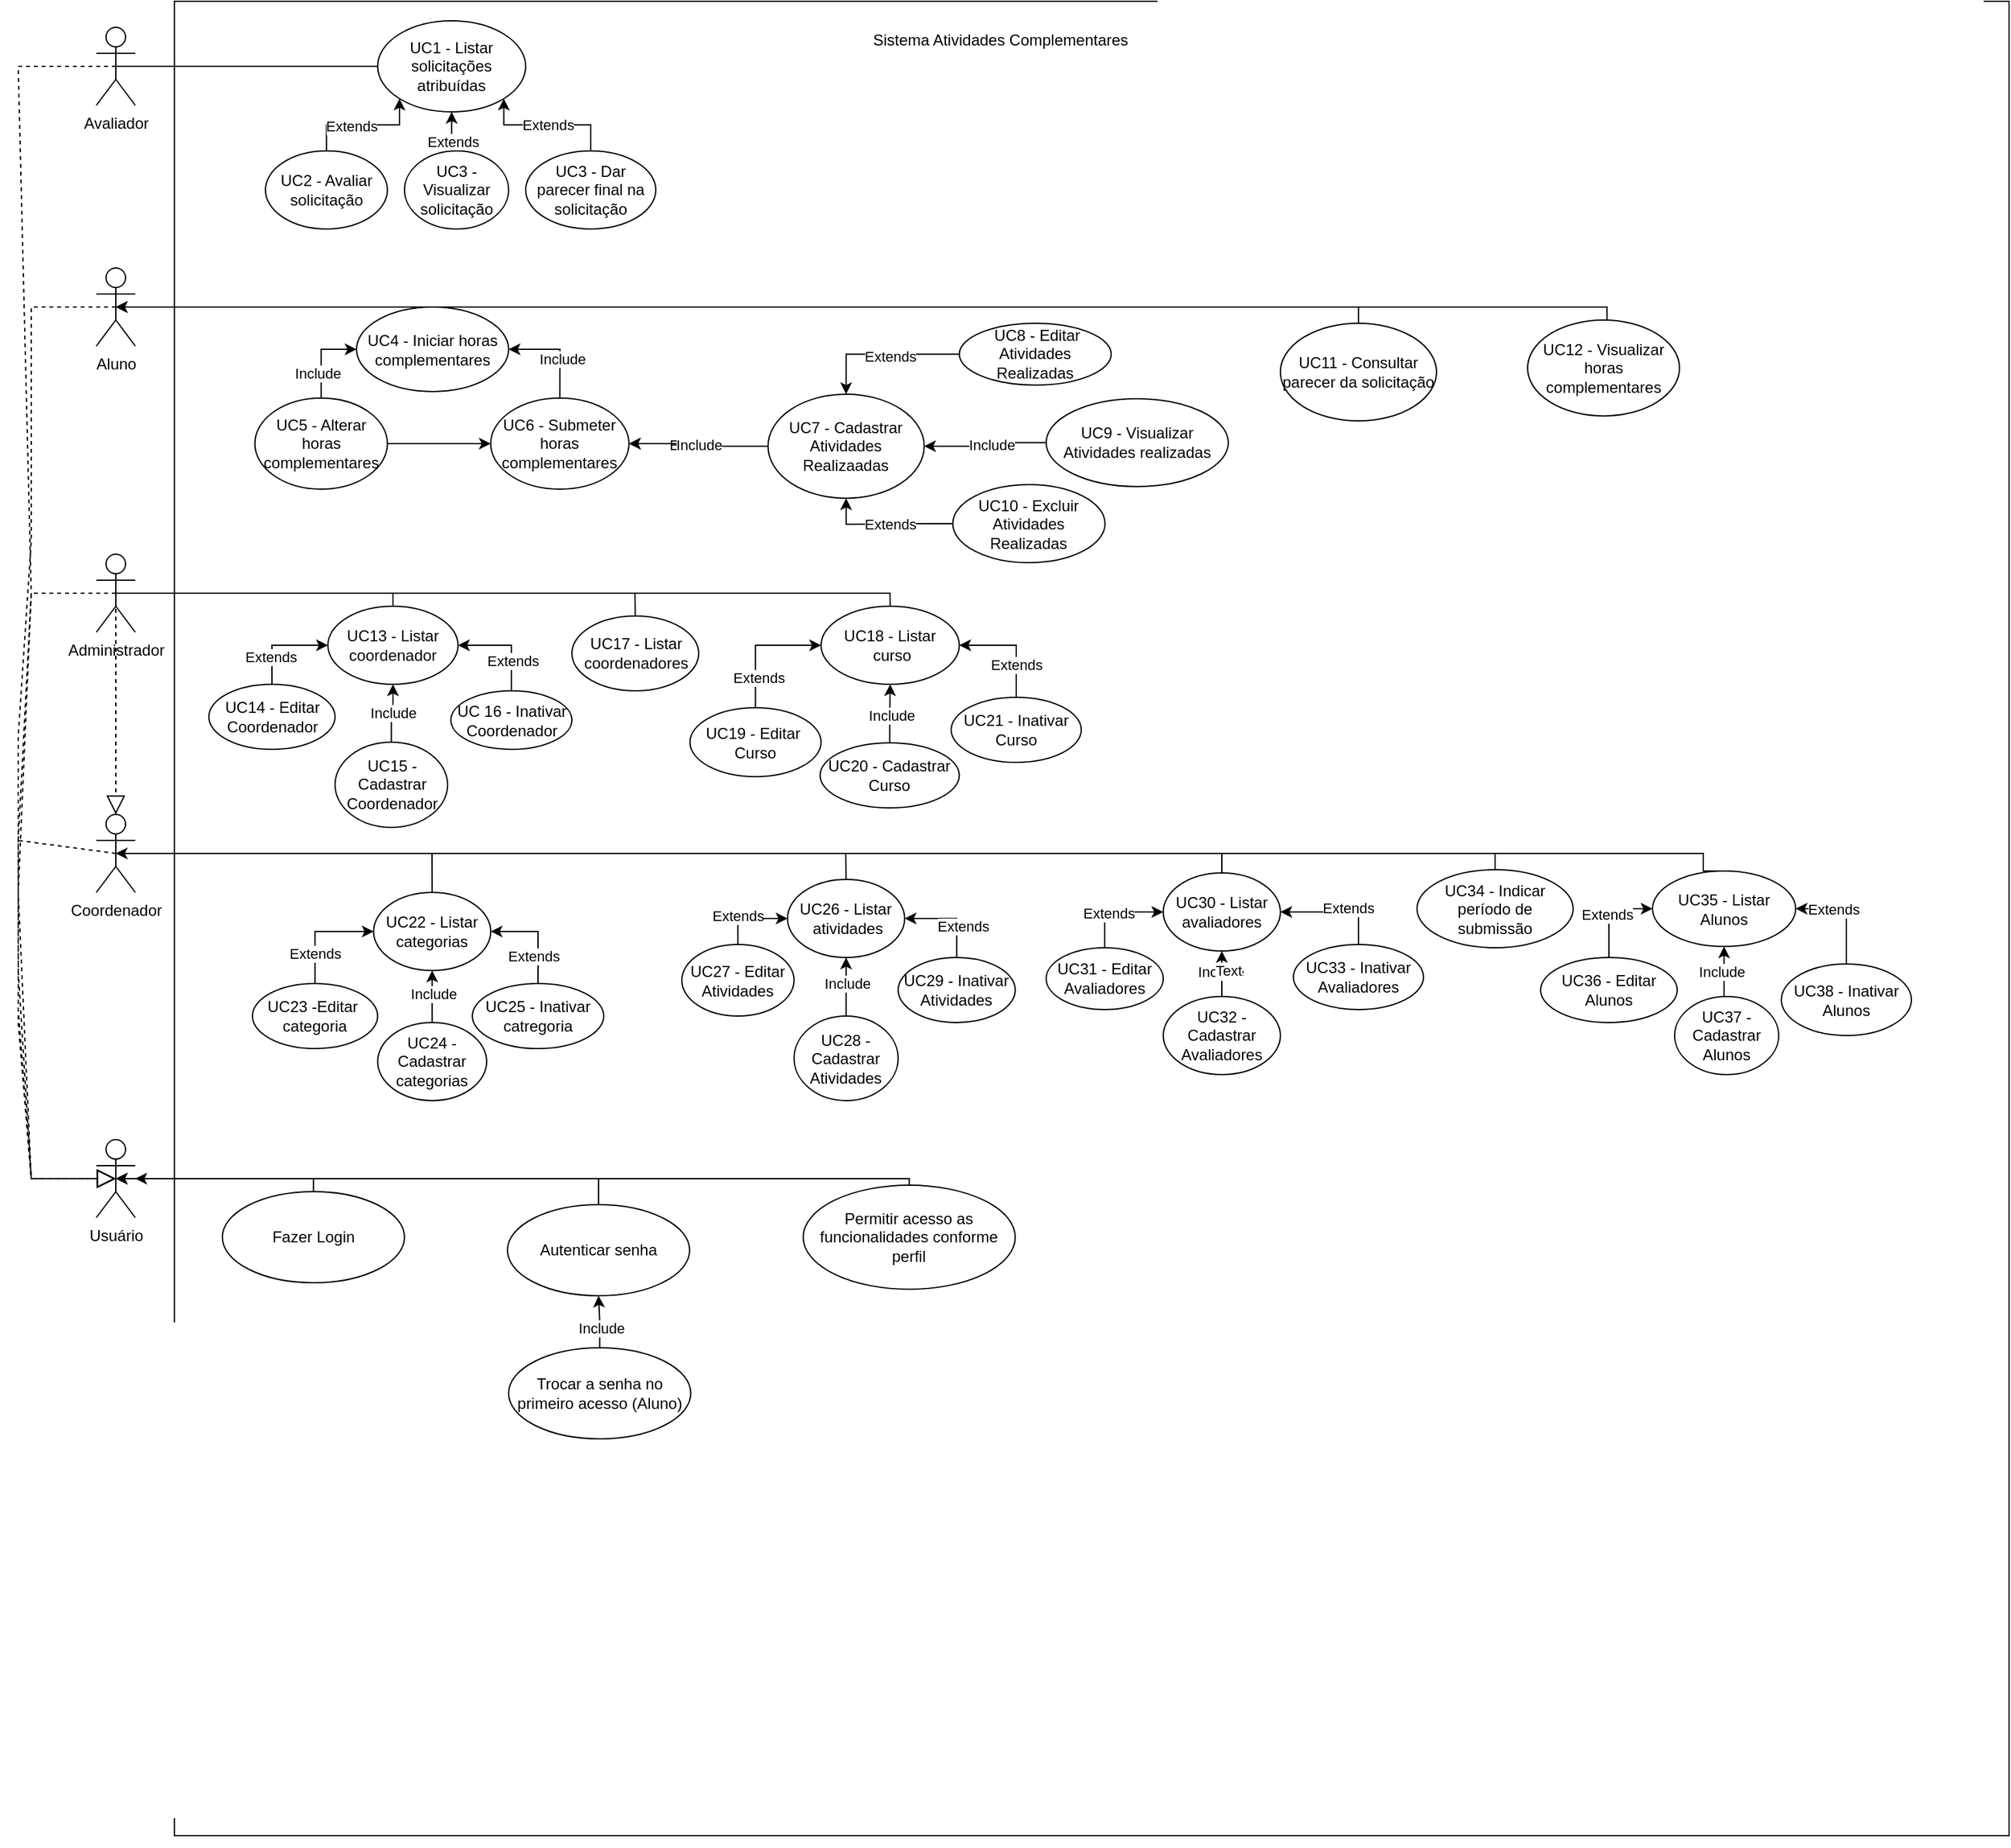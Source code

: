 <mxfile version="26.2.13">
  <diagram name="Página-1" id="lKEfuA6IKY5HmcUoQjAZ">
    <mxGraphModel dx="1249" dy="661" grid="1" gridSize="10" guides="1" tooltips="1" connect="1" arrows="1" fold="1" page="1" pageScale="1" pageWidth="827" pageHeight="1169" math="0" shadow="0">
      <root>
        <mxCell id="0" />
        <mxCell id="1" parent="0" />
        <mxCell id="CCGscqTeK3ZTNfMnBpyx-22" value="" style="whiteSpace=wrap;html=1;aspect=fixed;" parent="1" vertex="1">
          <mxGeometry x="140" y="15" width="1410" height="1410" as="geometry" />
        </mxCell>
        <mxCell id="bWWshmXrRq2cFkP4rkLB-3" value="Aluno" style="shape=umlActor;verticalLabelPosition=bottom;verticalAlign=top;html=1;outlineConnect=0;" parent="1" vertex="1">
          <mxGeometry x="80" y="220" width="30" height="60" as="geometry" />
        </mxCell>
        <mxCell id="bWWshmXrRq2cFkP4rkLB-7" value="Administrador" style="shape=umlActor;verticalLabelPosition=bottom;verticalAlign=top;html=1;outlineConnect=0;" parent="1" vertex="1">
          <mxGeometry x="80" y="440" width="30" height="60" as="geometry" />
        </mxCell>
        <mxCell id="bWWshmXrRq2cFkP4rkLB-8" value="Coordenador" style="shape=umlActor;verticalLabelPosition=bottom;verticalAlign=top;html=1;outlineConnect=0;" parent="1" vertex="1">
          <mxGeometry x="80" y="640" width="30" height="60" as="geometry" />
        </mxCell>
        <mxCell id="bWWshmXrRq2cFkP4rkLB-11" value="Avaliador" style="shape=umlActor;verticalLabelPosition=bottom;verticalAlign=top;html=1;outlineConnect=0;" parent="1" vertex="1">
          <mxGeometry x="80" y="35" width="30" height="60" as="geometry" />
        </mxCell>
        <mxCell id="bWWshmXrRq2cFkP4rkLB-18" value="&lt;span style=&quot;background-color: transparent; color: light-dark(rgb(0, 0, 0), rgb(255, 255, 255));&quot;&gt;UC18 - Listar&lt;/span&gt;&lt;div&gt;&lt;span style=&quot;background-color: transparent; color: light-dark(rgb(0, 0, 0), rgb(255, 255, 255));&quot;&gt;&amp;nbsp;curso&lt;/span&gt;&lt;/div&gt;" style="ellipse;whiteSpace=wrap;html=1;" parent="1" vertex="1">
          <mxGeometry x="637" y="480" width="106.25" height="60" as="geometry" />
        </mxCell>
        <mxCell id="bWWshmXrRq2cFkP4rkLB-19" value="&lt;span style=&quot;background-color: transparent; color: light-dark(rgb(0, 0, 0), rgb(255, 255, 255));&quot;&gt;UC13 - Listar coordenador&lt;/span&gt;" style="ellipse;whiteSpace=wrap;html=1;" parent="1" vertex="1">
          <mxGeometry x="258" y="480" width="100" height="60" as="geometry" />
        </mxCell>
        <mxCell id="bWWshmXrRq2cFkP4rkLB-22" value="UC22 - Listar categorias" style="ellipse;whiteSpace=wrap;html=1;" parent="1" vertex="1">
          <mxGeometry x="293.13" y="700" width="90" height="60" as="geometry" />
        </mxCell>
        <mxCell id="bWWshmXrRq2cFkP4rkLB-23" value="UC26 - Listar&lt;div&gt;&amp;nbsp;atividades&lt;/div&gt;" style="ellipse;whiteSpace=wrap;html=1;" parent="1" vertex="1">
          <mxGeometry x="611.25" y="690" width="90" height="60" as="geometry" />
        </mxCell>
        <mxCell id="bWWshmXrRq2cFkP4rkLB-29" value="UC30 - Listar avaliadores" style="ellipse;whiteSpace=wrap;html=1;" parent="1" vertex="1">
          <mxGeometry x="900" y="685" width="90" height="60" as="geometry" />
        </mxCell>
        <mxCell id="bWWshmXrRq2cFkP4rkLB-31" value="UC34 - Indicar período de submissão" style="ellipse;whiteSpace=wrap;html=1;" parent="1" vertex="1">
          <mxGeometry x="1095" y="682.5" width="120" height="60" as="geometry" />
        </mxCell>
        <mxCell id="bWWshmXrRq2cFkP4rkLB-33" value="UC4 - Iniciar horas complementares" style="ellipse;whiteSpace=wrap;html=1;" parent="1" vertex="1">
          <mxGeometry x="280" y="250" width="116.88" height="65" as="geometry" />
        </mxCell>
        <mxCell id="bWWshmXrRq2cFkP4rkLB-35" value="UC1 - Listar solicitações atribuídas" style="ellipse;whiteSpace=wrap;html=1;" parent="1" vertex="1">
          <mxGeometry x="296.25" y="30" width="113.75" height="70" as="geometry" />
        </mxCell>
        <mxCell id="gI51SIQM05FjkFTlWWCt-24" style="edgeStyle=orthogonalEdgeStyle;rounded=0;orthogonalLoop=1;jettySize=auto;html=1;exitX=0.5;exitY=0;exitDx=0;exitDy=0;entryX=0;entryY=0.5;entryDx=0;entryDy=0;" parent="1" source="uQtxAWWseBeDYJraRtTC-1" target="bWWshmXrRq2cFkP4rkLB-33" edge="1">
          <mxGeometry relative="1" as="geometry" />
        </mxCell>
        <mxCell id="gI51SIQM05FjkFTlWWCt-26" value="Include" style="edgeLabel;html=1;align=center;verticalAlign=middle;resizable=0;points=[];" parent="gI51SIQM05FjkFTlWWCt-24" vertex="1" connectable="0">
          <mxGeometry x="-0.397" y="3" relative="1" as="geometry">
            <mxPoint as="offset" />
          </mxGeometry>
        </mxCell>
        <mxCell id="8u0rH5F0qFCnxMerEPqZ-53" value="" style="edgeStyle=orthogonalEdgeStyle;rounded=0;orthogonalLoop=1;jettySize=auto;html=1;" edge="1" parent="1" source="uQtxAWWseBeDYJraRtTC-1" target="uQtxAWWseBeDYJraRtTC-7">
          <mxGeometry relative="1" as="geometry" />
        </mxCell>
        <mxCell id="uQtxAWWseBeDYJraRtTC-1" value="UC5 - Alterar horas complementares" style="ellipse;whiteSpace=wrap;html=1;" parent="1" vertex="1">
          <mxGeometry x="201.87" y="320" width="101.88" height="70" as="geometry" />
        </mxCell>
        <mxCell id="gI51SIQM05FjkFTlWWCt-25" style="edgeStyle=orthogonalEdgeStyle;rounded=0;orthogonalLoop=1;jettySize=auto;html=1;exitX=0.5;exitY=0;exitDx=0;exitDy=0;entryX=1;entryY=0.5;entryDx=0;entryDy=0;" parent="1" source="uQtxAWWseBeDYJraRtTC-7" target="bWWshmXrRq2cFkP4rkLB-33" edge="1">
          <mxGeometry relative="1" as="geometry" />
        </mxCell>
        <mxCell id="gI51SIQM05FjkFTlWWCt-27" value="Include" style="edgeLabel;html=1;align=center;verticalAlign=middle;resizable=0;points=[];" parent="gI51SIQM05FjkFTlWWCt-25" vertex="1" connectable="0">
          <mxGeometry x="-0.211" y="-1" relative="1" as="geometry">
            <mxPoint as="offset" />
          </mxGeometry>
        </mxCell>
        <mxCell id="uQtxAWWseBeDYJraRtTC-7" value="UC6 - Submeter horas complementares" style="ellipse;whiteSpace=wrap;html=1;" parent="1" vertex="1">
          <mxGeometry x="383.13" y="320" width="106.25" height="70" as="geometry" />
        </mxCell>
        <mxCell id="uQtxAWWseBeDYJraRtTC-9" value="UC17 - Listar coordenadores" style="ellipse;whiteSpace=wrap;html=1;" parent="1" vertex="1">
          <mxGeometry x="445.5" y="487.5" width="97.5" height="57.5" as="geometry" />
        </mxCell>
        <mxCell id="OMD0r5iE2W1QHZaav-Kl-3" value="" style="endArrow=none;html=1;rounded=0;entryX=0.5;entryY=0.5;entryDx=0;entryDy=0;entryPerimeter=0;" parent="1" source="bWWshmXrRq2cFkP4rkLB-35" target="bWWshmXrRq2cFkP4rkLB-11" edge="1">
          <mxGeometry width="50" height="50" relative="1" as="geometry">
            <mxPoint x="290" y="65" as="sourcePoint" />
            <mxPoint x="150" y="71" as="targetPoint" />
            <Array as="points" />
          </mxGeometry>
        </mxCell>
        <mxCell id="gI51SIQM05FjkFTlWWCt-3" style="edgeStyle=orthogonalEdgeStyle;rounded=0;orthogonalLoop=1;jettySize=auto;html=1;exitX=0.5;exitY=0;exitDx=0;exitDy=0;entryX=0;entryY=1;entryDx=0;entryDy=0;" parent="1" source="CCGscqTeK3ZTNfMnBpyx-1" target="bWWshmXrRq2cFkP4rkLB-35" edge="1">
          <mxGeometry relative="1" as="geometry" />
        </mxCell>
        <mxCell id="gI51SIQM05FjkFTlWWCt-6" value="Extends" style="edgeLabel;html=1;align=center;verticalAlign=middle;resizable=0;points=[];" parent="gI51SIQM05FjkFTlWWCt-3" vertex="1" connectable="0">
          <mxGeometry x="-0.19" y="-1" relative="1" as="geometry">
            <mxPoint as="offset" />
          </mxGeometry>
        </mxCell>
        <mxCell id="CCGscqTeK3ZTNfMnBpyx-1" value="UC2 - Avaliar solicitação" style="ellipse;whiteSpace=wrap;html=1;" parent="1" vertex="1">
          <mxGeometry x="210" y="130" width="93.75" height="60" as="geometry" />
        </mxCell>
        <mxCell id="gI51SIQM05FjkFTlWWCt-4" style="edgeStyle=orthogonalEdgeStyle;rounded=0;orthogonalLoop=1;jettySize=auto;html=1;exitX=0.5;exitY=0;exitDx=0;exitDy=0;entryX=0.5;entryY=1;entryDx=0;entryDy=0;" parent="1" source="CCGscqTeK3ZTNfMnBpyx-2" target="bWWshmXrRq2cFkP4rkLB-35" edge="1">
          <mxGeometry relative="1" as="geometry" />
        </mxCell>
        <mxCell id="gI51SIQM05FjkFTlWWCt-7" value="Extends" style="edgeLabel;html=1;align=center;verticalAlign=middle;resizable=0;points=[];" parent="gI51SIQM05FjkFTlWWCt-4" vertex="1" connectable="0">
          <mxGeometry x="-0.27" y="-1" relative="1" as="geometry">
            <mxPoint y="1" as="offset" />
          </mxGeometry>
        </mxCell>
        <mxCell id="CCGscqTeK3ZTNfMnBpyx-2" value="UC3 -Visualizar solicitação" style="ellipse;whiteSpace=wrap;html=1;" parent="1" vertex="1">
          <mxGeometry x="316.88" y="130" width="80" height="60" as="geometry" />
        </mxCell>
        <mxCell id="gI51SIQM05FjkFTlWWCt-5" value="Extends" style="edgeStyle=orthogonalEdgeStyle;rounded=0;orthogonalLoop=1;jettySize=auto;html=1;exitX=0.5;exitY=0;exitDx=0;exitDy=0;entryX=1;entryY=1;entryDx=0;entryDy=0;" parent="1" source="CCGscqTeK3ZTNfMnBpyx-3" target="bWWshmXrRq2cFkP4rkLB-35" edge="1">
          <mxGeometry relative="1" as="geometry" />
        </mxCell>
        <mxCell id="CCGscqTeK3ZTNfMnBpyx-3" value="UC3 - Dar parecer final na solicitação" style="ellipse;whiteSpace=wrap;html=1;" parent="1" vertex="1">
          <mxGeometry x="410" y="130" width="100" height="60" as="geometry" />
        </mxCell>
        <mxCell id="-yoFwPvrBQscrRqspG_J-10" style="edgeStyle=orthogonalEdgeStyle;rounded=0;orthogonalLoop=1;jettySize=auto;html=1;exitX=0.5;exitY=0;exitDx=0;exitDy=0;entryX=0;entryY=0.5;entryDx=0;entryDy=0;" parent="1" source="-yoFwPvrBQscrRqspG_J-4" target="bWWshmXrRq2cFkP4rkLB-22" edge="1">
          <mxGeometry relative="1" as="geometry" />
        </mxCell>
        <mxCell id="-yoFwPvrBQscrRqspG_J-28" value="Extends" style="edgeLabel;html=1;align=center;verticalAlign=middle;resizable=0;points=[];" parent="-yoFwPvrBQscrRqspG_J-10" vertex="1" connectable="0">
          <mxGeometry x="-0.445" relative="1" as="geometry">
            <mxPoint as="offset" />
          </mxGeometry>
        </mxCell>
        <mxCell id="-yoFwPvrBQscrRqspG_J-4" value="UC23 -Editar&amp;nbsp;&lt;div&gt;categoria&lt;/div&gt;" style="ellipse;whiteSpace=wrap;html=1;" parent="1" vertex="1">
          <mxGeometry x="200" y="770" width="96.25" height="50" as="geometry" />
        </mxCell>
        <mxCell id="-yoFwPvrBQscrRqspG_J-11" style="edgeStyle=orthogonalEdgeStyle;rounded=0;orthogonalLoop=1;jettySize=auto;html=1;exitX=0.5;exitY=0;exitDx=0;exitDy=0;entryX=0.5;entryY=1;entryDx=0;entryDy=0;" parent="1" source="-yoFwPvrBQscrRqspG_J-5" target="bWWshmXrRq2cFkP4rkLB-22" edge="1">
          <mxGeometry relative="1" as="geometry" />
        </mxCell>
        <mxCell id="-yoFwPvrBQscrRqspG_J-27" value="Include" style="edgeLabel;html=1;align=center;verticalAlign=middle;resizable=0;points=[];" parent="-yoFwPvrBQscrRqspG_J-11" vertex="1" connectable="0">
          <mxGeometry x="0.133" y="-1" relative="1" as="geometry">
            <mxPoint as="offset" />
          </mxGeometry>
        </mxCell>
        <mxCell id="-yoFwPvrBQscrRqspG_J-5" value="UC24 - Cadastrar categorias" style="ellipse;whiteSpace=wrap;html=1;" parent="1" vertex="1">
          <mxGeometry x="296.25" y="800" width="83.75" height="60" as="geometry" />
        </mxCell>
        <mxCell id="-yoFwPvrBQscrRqspG_J-12" style="edgeStyle=orthogonalEdgeStyle;rounded=0;orthogonalLoop=1;jettySize=auto;html=1;exitX=0.5;exitY=0;exitDx=0;exitDy=0;entryX=1;entryY=0.5;entryDx=0;entryDy=0;" parent="1" source="-yoFwPvrBQscrRqspG_J-6" target="bWWshmXrRq2cFkP4rkLB-22" edge="1">
          <mxGeometry relative="1" as="geometry" />
        </mxCell>
        <mxCell id="-yoFwPvrBQscrRqspG_J-26" value="Extends" style="edgeLabel;html=1;align=center;verticalAlign=middle;resizable=0;points=[];" parent="-yoFwPvrBQscrRqspG_J-12" vertex="1" connectable="0">
          <mxGeometry x="-0.435" y="4" relative="1" as="geometry">
            <mxPoint as="offset" />
          </mxGeometry>
        </mxCell>
        <mxCell id="-yoFwPvrBQscrRqspG_J-6" value="&lt;div&gt;UC25 - Inativar catregoria&lt;/div&gt;" style="ellipse;whiteSpace=wrap;html=1;" parent="1" vertex="1">
          <mxGeometry x="369" y="770" width="101" height="50" as="geometry" />
        </mxCell>
        <mxCell id="-yoFwPvrBQscrRqspG_J-22" style="edgeStyle=orthogonalEdgeStyle;rounded=0;orthogonalLoop=1;jettySize=auto;html=1;exitX=0.5;exitY=0;exitDx=0;exitDy=0;entryX=0;entryY=0.5;entryDx=0;entryDy=0;" parent="1" source="-yoFwPvrBQscrRqspG_J-17" target="bWWshmXrRq2cFkP4rkLB-23" edge="1">
          <mxGeometry relative="1" as="geometry" />
        </mxCell>
        <mxCell id="-yoFwPvrBQscrRqspG_J-25" value="Extends" style="edgeLabel;html=1;align=center;verticalAlign=middle;resizable=0;points=[];" parent="-yoFwPvrBQscrRqspG_J-22" vertex="1" connectable="0">
          <mxGeometry x="-0.309" y="2" relative="1" as="geometry">
            <mxPoint as="offset" />
          </mxGeometry>
        </mxCell>
        <mxCell id="-yoFwPvrBQscrRqspG_J-17" value="UC27 - Editar&lt;div&gt;Atividades&lt;/div&gt;" style="ellipse;whiteSpace=wrap;html=1;" parent="1" vertex="1">
          <mxGeometry x="530" y="740" width="86.25" height="55" as="geometry" />
        </mxCell>
        <mxCell id="-yoFwPvrBQscrRqspG_J-23" style="edgeStyle=orthogonalEdgeStyle;rounded=0;orthogonalLoop=1;jettySize=auto;html=1;exitX=0.5;exitY=0;exitDx=0;exitDy=0;" parent="1" source="-yoFwPvrBQscrRqspG_J-20" target="bWWshmXrRq2cFkP4rkLB-23" edge="1">
          <mxGeometry relative="1" as="geometry" />
        </mxCell>
        <mxCell id="-yoFwPvrBQscrRqspG_J-29" value="Include" style="edgeLabel;html=1;align=center;verticalAlign=middle;resizable=0;points=[];" parent="-yoFwPvrBQscrRqspG_J-23" vertex="1" connectable="0">
          <mxGeometry x="0.137" relative="1" as="geometry">
            <mxPoint as="offset" />
          </mxGeometry>
        </mxCell>
        <mxCell id="-yoFwPvrBQscrRqspG_J-20" value="UC28 - Cadastrar&lt;div&gt;Atividades&lt;/div&gt;" style="ellipse;whiteSpace=wrap;html=1;" parent="1" vertex="1">
          <mxGeometry x="616.25" y="795" width="80" height="65" as="geometry" />
        </mxCell>
        <mxCell id="-yoFwPvrBQscrRqspG_J-24" style="edgeStyle=orthogonalEdgeStyle;rounded=0;orthogonalLoop=1;jettySize=auto;html=1;exitX=0.5;exitY=0;exitDx=0;exitDy=0;entryX=1;entryY=0.5;entryDx=0;entryDy=0;" parent="1" source="-yoFwPvrBQscrRqspG_J-21" target="bWWshmXrRq2cFkP4rkLB-23" edge="1">
          <mxGeometry relative="1" as="geometry" />
        </mxCell>
        <mxCell id="-yoFwPvrBQscrRqspG_J-30" value="Extends" style="edgeLabel;html=1;align=center;verticalAlign=middle;resizable=0;points=[];" parent="-yoFwPvrBQscrRqspG_J-24" vertex="1" connectable="0">
          <mxGeometry x="-0.317" y="-4" relative="1" as="geometry">
            <mxPoint as="offset" />
          </mxGeometry>
        </mxCell>
        <mxCell id="-yoFwPvrBQscrRqspG_J-21" value="UC29 - Inativar&lt;br&gt;&lt;div&gt;Atividades&lt;/div&gt;" style="ellipse;whiteSpace=wrap;html=1;" parent="1" vertex="1">
          <mxGeometry x="696.25" y="750" width="90" height="50" as="geometry" />
        </mxCell>
        <mxCell id="-yoFwPvrBQscrRqspG_J-43" style="edgeStyle=orthogonalEdgeStyle;rounded=0;orthogonalLoop=1;jettySize=auto;html=1;exitX=0.5;exitY=0;exitDx=0;exitDy=0;entryX=0;entryY=0.5;entryDx=0;entryDy=0;" parent="1" source="-yoFwPvrBQscrRqspG_J-40" target="bWWshmXrRq2cFkP4rkLB-29" edge="1">
          <mxGeometry relative="1" as="geometry" />
        </mxCell>
        <mxCell id="-yoFwPvrBQscrRqspG_J-46" value="Extends" style="edgeLabel;html=1;align=center;verticalAlign=middle;resizable=0;points=[];" parent="-yoFwPvrBQscrRqspG_J-43" vertex="1" connectable="0">
          <mxGeometry x="-0.268" y="-3" relative="1" as="geometry">
            <mxPoint as="offset" />
          </mxGeometry>
        </mxCell>
        <mxCell id="-yoFwPvrBQscrRqspG_J-40" value="UC31 - Editar&lt;div&gt;Avaliadores&lt;/div&gt;" style="ellipse;whiteSpace=wrap;html=1;" parent="1" vertex="1">
          <mxGeometry x="810" y="742.5" width="90" height="47.5" as="geometry" />
        </mxCell>
        <mxCell id="-yoFwPvrBQscrRqspG_J-44" style="edgeStyle=orthogonalEdgeStyle;rounded=0;orthogonalLoop=1;jettySize=auto;html=1;exitX=0.5;exitY=0;exitDx=0;exitDy=0;" parent="1" source="-yoFwPvrBQscrRqspG_J-41" target="bWWshmXrRq2cFkP4rkLB-29" edge="1">
          <mxGeometry relative="1" as="geometry" />
        </mxCell>
        <mxCell id="-yoFwPvrBQscrRqspG_J-47" value="Include" style="edgeLabel;html=1;align=center;verticalAlign=middle;resizable=0;points=[];" parent="-yoFwPvrBQscrRqspG_J-44" vertex="1" connectable="0">
          <mxGeometry x="-0.147" y="1" relative="1" as="geometry">
            <mxPoint as="offset" />
          </mxGeometry>
        </mxCell>
        <mxCell id="8u0rH5F0qFCnxMerEPqZ-24" value="Text" style="edgeLabel;html=1;align=center;verticalAlign=middle;resizable=0;points=[];" vertex="1" connectable="0" parent="-yoFwPvrBQscrRqspG_J-44">
          <mxGeometry x="0.348" y="-5" relative="1" as="geometry">
            <mxPoint as="offset" />
          </mxGeometry>
        </mxCell>
        <mxCell id="-yoFwPvrBQscrRqspG_J-41" value="UC32 - Cadastrar&lt;div&gt;Avaliadores&lt;/div&gt;" style="ellipse;whiteSpace=wrap;html=1;" parent="1" vertex="1">
          <mxGeometry x="900" y="780" width="90" height="60" as="geometry" />
        </mxCell>
        <mxCell id="-yoFwPvrBQscrRqspG_J-45" style="edgeStyle=orthogonalEdgeStyle;rounded=0;orthogonalLoop=1;jettySize=auto;html=1;exitX=0.5;exitY=0;exitDx=0;exitDy=0;entryX=1;entryY=0.5;entryDx=0;entryDy=0;" parent="1" source="-yoFwPvrBQscrRqspG_J-42" target="bWWshmXrRq2cFkP4rkLB-29" edge="1">
          <mxGeometry relative="1" as="geometry" />
        </mxCell>
        <mxCell id="-yoFwPvrBQscrRqspG_J-48" value="Extends" style="edgeLabel;html=1;align=center;verticalAlign=middle;resizable=0;points=[];" parent="-yoFwPvrBQscrRqspG_J-45" vertex="1" connectable="0">
          <mxGeometry x="-0.222" y="-3" relative="1" as="geometry">
            <mxPoint as="offset" />
          </mxGeometry>
        </mxCell>
        <mxCell id="-yoFwPvrBQscrRqspG_J-42" value="UC33 - Inativar&lt;br&gt;&lt;div&gt;Avaliadores&lt;/div&gt;" style="ellipse;whiteSpace=wrap;html=1;" parent="1" vertex="1">
          <mxGeometry x="1000" y="740" width="100" height="50" as="geometry" />
        </mxCell>
        <mxCell id="-yoFwPvrBQscrRqspG_J-52" style="edgeStyle=orthogonalEdgeStyle;rounded=0;orthogonalLoop=1;jettySize=auto;html=1;exitX=0.5;exitY=0;exitDx=0;exitDy=0;entryX=0;entryY=0.5;entryDx=0;entryDy=0;" parent="1" source="-yoFwPvrBQscrRqspG_J-49" target="bWWshmXrRq2cFkP4rkLB-19" edge="1">
          <mxGeometry relative="1" as="geometry" />
        </mxCell>
        <mxCell id="-yoFwPvrBQscrRqspG_J-55" value="Extends" style="edgeLabel;html=1;align=center;verticalAlign=middle;resizable=0;points=[];" parent="-yoFwPvrBQscrRqspG_J-52" vertex="1" connectable="0">
          <mxGeometry x="-0.422" y="1" relative="1" as="geometry">
            <mxPoint as="offset" />
          </mxGeometry>
        </mxCell>
        <mxCell id="-yoFwPvrBQscrRqspG_J-49" value="UC14 - Editar Coordenador" style="ellipse;whiteSpace=wrap;html=1;" parent="1" vertex="1">
          <mxGeometry x="166.5" y="540" width="97" height="50" as="geometry" />
        </mxCell>
        <mxCell id="-yoFwPvrBQscrRqspG_J-53" value="Include" style="edgeStyle=orthogonalEdgeStyle;rounded=0;orthogonalLoop=1;jettySize=auto;html=1;exitX=0.5;exitY=0;exitDx=0;exitDy=0;entryX=0.5;entryY=1;entryDx=0;entryDy=0;" parent="1" source="-yoFwPvrBQscrRqspG_J-50" target="bWWshmXrRq2cFkP4rkLB-19" edge="1">
          <mxGeometry relative="1" as="geometry" />
        </mxCell>
        <mxCell id="-yoFwPvrBQscrRqspG_J-50" value="UC15 - Cadastrar Coordenador" style="ellipse;whiteSpace=wrap;html=1;" parent="1" vertex="1">
          <mxGeometry x="263.5" y="584.5" width="86.5" height="65.5" as="geometry" />
        </mxCell>
        <mxCell id="-yoFwPvrBQscrRqspG_J-54" style="edgeStyle=orthogonalEdgeStyle;rounded=0;orthogonalLoop=1;jettySize=auto;html=1;exitX=0.5;exitY=0;exitDx=0;exitDy=0;entryX=1;entryY=0.5;entryDx=0;entryDy=0;" parent="1" source="-yoFwPvrBQscrRqspG_J-51" target="bWWshmXrRq2cFkP4rkLB-19" edge="1">
          <mxGeometry relative="1" as="geometry" />
        </mxCell>
        <mxCell id="-yoFwPvrBQscrRqspG_J-57" value="Extends" style="edgeLabel;html=1;align=center;verticalAlign=middle;resizable=0;points=[];" parent="-yoFwPvrBQscrRqspG_J-54" vertex="1" connectable="0">
          <mxGeometry x="-0.395" relative="1" as="geometry">
            <mxPoint x="1" as="offset" />
          </mxGeometry>
        </mxCell>
        <mxCell id="-yoFwPvrBQscrRqspG_J-51" value="UC 16 - Inativar&lt;div&gt;&lt;span style=&quot;background-color: transparent; color: light-dark(rgb(0, 0, 0), rgb(255, 255, 255));&quot;&gt;Coordenador&lt;/span&gt;&lt;/div&gt;" style="ellipse;whiteSpace=wrap;html=1;" parent="1" vertex="1">
          <mxGeometry x="352.5" y="545" width="93" height="45" as="geometry" />
        </mxCell>
        <mxCell id="8u0rH5F0qFCnxMerEPqZ-54" style="edgeStyle=orthogonalEdgeStyle;rounded=0;orthogonalLoop=1;jettySize=auto;html=1;exitX=0.5;exitY=0;exitDx=0;exitDy=0;entryX=0;entryY=0.5;entryDx=0;entryDy=0;" edge="1" parent="1" source="-yoFwPvrBQscrRqspG_J-60" target="bWWshmXrRq2cFkP4rkLB-18">
          <mxGeometry relative="1" as="geometry" />
        </mxCell>
        <mxCell id="8u0rH5F0qFCnxMerEPqZ-55" value="Extends" style="edgeLabel;html=1;align=center;verticalAlign=middle;resizable=0;points=[];" vertex="1" connectable="0" parent="8u0rH5F0qFCnxMerEPqZ-54">
          <mxGeometry x="-0.527" y="-2" relative="1" as="geometry">
            <mxPoint as="offset" />
          </mxGeometry>
        </mxCell>
        <mxCell id="-yoFwPvrBQscrRqspG_J-60" value="UC19 - Editar&amp;nbsp;&lt;div&gt;Curso&lt;/div&gt;" style="ellipse;whiteSpace=wrap;html=1;" parent="1" vertex="1">
          <mxGeometry x="536.25" y="558" width="100.75" height="53" as="geometry" />
        </mxCell>
        <mxCell id="-yoFwPvrBQscrRqspG_J-64" style="edgeStyle=orthogonalEdgeStyle;rounded=0;orthogonalLoop=1;jettySize=auto;html=1;exitX=0.5;exitY=0;exitDx=0;exitDy=0;" parent="1" source="-yoFwPvrBQscrRqspG_J-61" target="bWWshmXrRq2cFkP4rkLB-18" edge="1">
          <mxGeometry relative="1" as="geometry" />
        </mxCell>
        <mxCell id="-yoFwPvrBQscrRqspG_J-68" value="Include" style="edgeLabel;html=1;align=center;verticalAlign=middle;resizable=0;points=[];" parent="-yoFwPvrBQscrRqspG_J-64" vertex="1" connectable="0">
          <mxGeometry x="-0.072" y="-1" relative="1" as="geometry">
            <mxPoint as="offset" />
          </mxGeometry>
        </mxCell>
        <mxCell id="-yoFwPvrBQscrRqspG_J-61" value="UC20 - Cadastrar&lt;div&gt;Curso&lt;/div&gt;" style="ellipse;whiteSpace=wrap;html=1;" parent="1" vertex="1">
          <mxGeometry x="636.25" y="585" width="107" height="50" as="geometry" />
        </mxCell>
        <mxCell id="-yoFwPvrBQscrRqspG_J-66" style="edgeStyle=orthogonalEdgeStyle;rounded=0;orthogonalLoop=1;jettySize=auto;html=1;exitX=0.5;exitY=0;exitDx=0;exitDy=0;entryX=1;entryY=0.5;entryDx=0;entryDy=0;" parent="1" source="-yoFwPvrBQscrRqspG_J-62" target="bWWshmXrRq2cFkP4rkLB-18" edge="1">
          <mxGeometry relative="1" as="geometry" />
        </mxCell>
        <mxCell id="-yoFwPvrBQscrRqspG_J-69" value="Extends" style="edgeLabel;html=1;align=center;verticalAlign=middle;resizable=0;points=[];" parent="-yoFwPvrBQscrRqspG_J-66" vertex="1" connectable="0">
          <mxGeometry x="-0.405" relative="1" as="geometry">
            <mxPoint as="offset" />
          </mxGeometry>
        </mxCell>
        <mxCell id="-yoFwPvrBQscrRqspG_J-62" value="UC21 - Inativar&lt;div&gt;&lt;div&gt;Curso&lt;/div&gt;&lt;/div&gt;" style="ellipse;whiteSpace=wrap;html=1;" parent="1" vertex="1">
          <mxGeometry x="737" y="550" width="100" height="50" as="geometry" />
        </mxCell>
        <mxCell id="-yoFwPvrBQscrRqspG_J-79" value="UC12 - Visualizar horas complementares" style="ellipse;whiteSpace=wrap;html=1;" parent="1" vertex="1">
          <mxGeometry x="1180" y="260" width="116.75" height="73.75" as="geometry" />
        </mxCell>
        <mxCell id="Ap7Ig1o04co5h6IEIgmU-6" value="" style="endArrow=none;html=1;rounded=0;exitX=0.5;exitY=0.5;exitDx=0;exitDy=0;exitPerimeter=0;entryX=0.5;entryY=0;entryDx=0;entryDy=0;" parent="1" source="bWWshmXrRq2cFkP4rkLB-3" target="bWWshmXrRq2cFkP4rkLB-33" edge="1">
          <mxGeometry width="50" height="50" relative="1" as="geometry">
            <mxPoint x="490" y="400" as="sourcePoint" />
            <mxPoint x="540" y="350" as="targetPoint" />
            <Array as="points">
              <mxPoint x="344" y="250" />
            </Array>
          </mxGeometry>
        </mxCell>
        <mxCell id="gI51SIQM05FjkFTlWWCt-1" style="edgeStyle=orthogonalEdgeStyle;rounded=0;orthogonalLoop=1;jettySize=auto;html=1;exitX=0.5;exitY=1;exitDx=0;exitDy=0;" parent="1" source="CCGscqTeK3ZTNfMnBpyx-22" target="CCGscqTeK3ZTNfMnBpyx-22" edge="1">
          <mxGeometry relative="1" as="geometry" />
        </mxCell>
        <mxCell id="gI51SIQM05FjkFTlWWCt-9" value="UC11 - Consultar parecer da solicitação" style="ellipse;whiteSpace=wrap;html=1;" parent="1" vertex="1">
          <mxGeometry x="990" y="262.5" width="120" height="75" as="geometry" />
        </mxCell>
        <mxCell id="9pl-VTxWgK47KkGAngoo-7" value="" style="endArrow=none;html=1;rounded=0;exitX=0.5;exitY=0.5;exitDx=0;exitDy=0;exitPerimeter=0;entryX=0.5;entryY=0;entryDx=0;entryDy=0;" parent="1" source="bWWshmXrRq2cFkP4rkLB-7" target="bWWshmXrRq2cFkP4rkLB-18" edge="1">
          <mxGeometry width="50" height="50" relative="1" as="geometry">
            <mxPoint x="800" y="640" as="sourcePoint" />
            <mxPoint x="850" y="590" as="targetPoint" />
            <Array as="points">
              <mxPoint x="690" y="470" />
            </Array>
          </mxGeometry>
        </mxCell>
        <mxCell id="9pl-VTxWgK47KkGAngoo-8" value="" style="endArrow=none;html=1;rounded=0;exitX=0.5;exitY=0.5;exitDx=0;exitDy=0;exitPerimeter=0;entryX=0.5;entryY=0;entryDx=0;entryDy=0;" parent="1" source="bWWshmXrRq2cFkP4rkLB-7" target="uQtxAWWseBeDYJraRtTC-9" edge="1">
          <mxGeometry width="50" height="50" relative="1" as="geometry">
            <mxPoint x="800" y="640" as="sourcePoint" />
            <mxPoint x="850" y="590" as="targetPoint" />
            <Array as="points">
              <mxPoint x="494" y="470" />
            </Array>
          </mxGeometry>
        </mxCell>
        <mxCell id="9pl-VTxWgK47KkGAngoo-9" value="" style="endArrow=none;html=1;rounded=0;exitX=0.5;exitY=0.5;exitDx=0;exitDy=0;exitPerimeter=0;entryX=0.5;entryY=0;entryDx=0;entryDy=0;" parent="1" source="bWWshmXrRq2cFkP4rkLB-7" target="bWWshmXrRq2cFkP4rkLB-19" edge="1">
          <mxGeometry width="50" height="50" relative="1" as="geometry">
            <mxPoint x="800" y="640" as="sourcePoint" />
            <mxPoint x="850" y="590" as="targetPoint" />
            <Array as="points">
              <mxPoint x="308" y="470" />
            </Array>
          </mxGeometry>
        </mxCell>
        <mxCell id="9pl-VTxWgK47KkGAngoo-10" value="" style="endArrow=none;html=1;rounded=0;exitX=0.5;exitY=0.5;exitDx=0;exitDy=0;exitPerimeter=0;entryX=0.5;entryY=0;entryDx=0;entryDy=0;" parent="1" source="bWWshmXrRq2cFkP4rkLB-8" target="bWWshmXrRq2cFkP4rkLB-31" edge="1">
          <mxGeometry width="50" height="50" relative="1" as="geometry">
            <mxPoint x="800" y="640" as="sourcePoint" />
            <mxPoint x="850" y="590" as="targetPoint" />
            <Array as="points">
              <mxPoint x="1155" y="670" />
            </Array>
          </mxGeometry>
        </mxCell>
        <mxCell id="9pl-VTxWgK47KkGAngoo-11" value="" style="endArrow=none;html=1;rounded=0;exitX=0.5;exitY=0.5;exitDx=0;exitDy=0;exitPerimeter=0;entryX=0.5;entryY=0;entryDx=0;entryDy=0;" parent="1" source="bWWshmXrRq2cFkP4rkLB-8" target="bWWshmXrRq2cFkP4rkLB-29" edge="1">
          <mxGeometry width="50" height="50" relative="1" as="geometry">
            <mxPoint x="800" y="640" as="sourcePoint" />
            <mxPoint x="850" y="590" as="targetPoint" />
            <Array as="points">
              <mxPoint x="945" y="670" />
            </Array>
          </mxGeometry>
        </mxCell>
        <mxCell id="9pl-VTxWgK47KkGAngoo-12" value="" style="endArrow=none;html=1;rounded=0;exitX=0.5;exitY=0.5;exitDx=0;exitDy=0;exitPerimeter=0;entryX=0.5;entryY=0;entryDx=0;entryDy=0;" parent="1" source="bWWshmXrRq2cFkP4rkLB-8" target="bWWshmXrRq2cFkP4rkLB-23" edge="1">
          <mxGeometry width="50" height="50" relative="1" as="geometry">
            <mxPoint x="800" y="640" as="sourcePoint" />
            <mxPoint x="850" y="590" as="targetPoint" />
            <Array as="points">
              <mxPoint x="656" y="670" />
            </Array>
          </mxGeometry>
        </mxCell>
        <mxCell id="9pl-VTxWgK47KkGAngoo-13" value="" style="endArrow=none;html=1;rounded=0;exitX=0.5;exitY=0.5;exitDx=0;exitDy=0;exitPerimeter=0;entryX=0.5;entryY=0;entryDx=0;entryDy=0;" parent="1" source="bWWshmXrRq2cFkP4rkLB-8" target="bWWshmXrRq2cFkP4rkLB-22" edge="1">
          <mxGeometry width="50" height="50" relative="1" as="geometry">
            <mxPoint x="800" y="630" as="sourcePoint" />
            <mxPoint x="850" y="580" as="targetPoint" />
            <Array as="points">
              <mxPoint x="338" y="670" />
            </Array>
          </mxGeometry>
        </mxCell>
        <mxCell id="9pl-VTxWgK47KkGAngoo-16" value="Sistema Atividades Complementares" style="text;html=1;align=center;verticalAlign=middle;whiteSpace=wrap;rounded=0;" parent="1" vertex="1">
          <mxGeometry x="670" y="30" width="210" height="30" as="geometry" />
        </mxCell>
        <mxCell id="8u0rH5F0qFCnxMerEPqZ-1" value="Usuário" style="shape=umlActor;verticalLabelPosition=bottom;verticalAlign=top;html=1;outlineConnect=0;" vertex="1" parent="1">
          <mxGeometry x="80" y="890" width="30" height="60" as="geometry" />
        </mxCell>
        <mxCell id="8u0rH5F0qFCnxMerEPqZ-5" style="edgeStyle=orthogonalEdgeStyle;rounded=0;orthogonalLoop=1;jettySize=auto;html=1;exitX=0;exitY=0.5;exitDx=0;exitDy=0;" edge="1" parent="1" source="8u0rH5F0qFCnxMerEPqZ-4" target="uQtxAWWseBeDYJraRtTC-7">
          <mxGeometry relative="1" as="geometry" />
        </mxCell>
        <mxCell id="8u0rH5F0qFCnxMerEPqZ-6" value="Extends" style="edgeLabel;html=1;align=center;verticalAlign=middle;resizable=0;points=[];" vertex="1" connectable="0" parent="8u0rH5F0qFCnxMerEPqZ-5">
          <mxGeometry x="-0.003" y="3" relative="1" as="geometry">
            <mxPoint as="offset" />
          </mxGeometry>
        </mxCell>
        <mxCell id="8u0rH5F0qFCnxMerEPqZ-25" value="Include" style="edgeStyle=orthogonalEdgeStyle;rounded=0;orthogonalLoop=1;jettySize=auto;html=1;" edge="1" parent="1" source="8u0rH5F0qFCnxMerEPqZ-4" target="uQtxAWWseBeDYJraRtTC-7">
          <mxGeometry relative="1" as="geometry" />
        </mxCell>
        <mxCell id="8u0rH5F0qFCnxMerEPqZ-4" value="UC7 - Cadastrar Atividades Realizaadas" style="ellipse;whiteSpace=wrap;html=1;" vertex="1" parent="1">
          <mxGeometry x="596.25" y="317" width="120" height="80" as="geometry" />
        </mxCell>
        <mxCell id="8u0rH5F0qFCnxMerEPqZ-11" value="UC35 - Listar Alunos" style="ellipse;whiteSpace=wrap;html=1;" vertex="1" parent="1">
          <mxGeometry x="1276" y="683.5" width="110" height="58" as="geometry" />
        </mxCell>
        <mxCell id="8u0rH5F0qFCnxMerEPqZ-12" style="edgeStyle=orthogonalEdgeStyle;rounded=0;orthogonalLoop=1;jettySize=auto;html=1;exitX=0.5;exitY=0;exitDx=0;exitDy=0;entryX=0.5;entryY=0.5;entryDx=0;entryDy=0;entryPerimeter=0;" edge="1" parent="1" source="8u0rH5F0qFCnxMerEPqZ-11" target="bWWshmXrRq2cFkP4rkLB-8">
          <mxGeometry relative="1" as="geometry">
            <Array as="points">
              <mxPoint x="1315" y="670" />
            </Array>
          </mxGeometry>
        </mxCell>
        <mxCell id="8u0rH5F0qFCnxMerEPqZ-19" style="edgeStyle=orthogonalEdgeStyle;rounded=0;orthogonalLoop=1;jettySize=auto;html=1;exitX=0.5;exitY=0;exitDx=0;exitDy=0;entryX=0;entryY=0.5;entryDx=0;entryDy=0;" edge="1" parent="1" source="8u0rH5F0qFCnxMerEPqZ-13" target="8u0rH5F0qFCnxMerEPqZ-11">
          <mxGeometry relative="1" as="geometry" />
        </mxCell>
        <mxCell id="8u0rH5F0qFCnxMerEPqZ-20" value="Extends" style="edgeLabel;html=1;align=center;verticalAlign=middle;resizable=0;points=[];" vertex="1" connectable="0" parent="8u0rH5F0qFCnxMerEPqZ-19">
          <mxGeometry x="-0.061" y="2" relative="1" as="geometry">
            <mxPoint as="offset" />
          </mxGeometry>
        </mxCell>
        <mxCell id="8u0rH5F0qFCnxMerEPqZ-13" value="UC36 - Editar&lt;div&gt;Alunos&lt;/div&gt;" style="ellipse;whiteSpace=wrap;html=1;" vertex="1" parent="1">
          <mxGeometry x="1190" y="750" width="105" height="50" as="geometry" />
        </mxCell>
        <mxCell id="8u0rH5F0qFCnxMerEPqZ-17" style="edgeStyle=orthogonalEdgeStyle;rounded=0;orthogonalLoop=1;jettySize=auto;html=1;exitX=0.5;exitY=0;exitDx=0;exitDy=0;entryX=0.5;entryY=1;entryDx=0;entryDy=0;" edge="1" parent="1" source="8u0rH5F0qFCnxMerEPqZ-14" target="8u0rH5F0qFCnxMerEPqZ-11">
          <mxGeometry relative="1" as="geometry" />
        </mxCell>
        <mxCell id="8u0rH5F0qFCnxMerEPqZ-21" value="Include" style="edgeLabel;html=1;align=center;verticalAlign=middle;resizable=0;points=[];" vertex="1" connectable="0" parent="8u0rH5F0qFCnxMerEPqZ-17">
          <mxGeometry x="0.056" y="2" relative="1" as="geometry">
            <mxPoint as="offset" />
          </mxGeometry>
        </mxCell>
        <mxCell id="8u0rH5F0qFCnxMerEPqZ-14" value="UC37 - Cadastrar&lt;div&gt;Alunos&lt;/div&gt;" style="ellipse;whiteSpace=wrap;html=1;" vertex="1" parent="1">
          <mxGeometry x="1293" y="780" width="80" height="60" as="geometry" />
        </mxCell>
        <mxCell id="8u0rH5F0qFCnxMerEPqZ-16" style="edgeStyle=orthogonalEdgeStyle;rounded=0;orthogonalLoop=1;jettySize=auto;html=1;exitX=0.5;exitY=0;exitDx=0;exitDy=0;entryX=1;entryY=0.5;entryDx=0;entryDy=0;" edge="1" parent="1" source="8u0rH5F0qFCnxMerEPqZ-15" target="8u0rH5F0qFCnxMerEPqZ-11">
          <mxGeometry relative="1" as="geometry" />
        </mxCell>
        <mxCell id="8u0rH5F0qFCnxMerEPqZ-23" value="Extends" style="edgeLabel;html=1;align=center;verticalAlign=middle;resizable=0;points=[];" vertex="1" connectable="0" parent="8u0rH5F0qFCnxMerEPqZ-16">
          <mxGeometry x="0.32" relative="1" as="geometry">
            <mxPoint x="1" as="offset" />
          </mxGeometry>
        </mxCell>
        <mxCell id="8u0rH5F0qFCnxMerEPqZ-15" value="UC38 - Inativar&lt;div&gt;Alunos&lt;/div&gt;" style="ellipse;whiteSpace=wrap;html=1;" vertex="1" parent="1">
          <mxGeometry x="1375" y="755" width="100" height="55" as="geometry" />
        </mxCell>
        <mxCell id="8u0rH5F0qFCnxMerEPqZ-29" style="edgeStyle=orthogonalEdgeStyle;rounded=0;orthogonalLoop=1;jettySize=auto;html=1;exitX=0;exitY=0.5;exitDx=0;exitDy=0;entryX=0.5;entryY=0;entryDx=0;entryDy=0;" edge="1" parent="1" source="8u0rH5F0qFCnxMerEPqZ-26" target="8u0rH5F0qFCnxMerEPqZ-4">
          <mxGeometry relative="1" as="geometry" />
        </mxCell>
        <mxCell id="8u0rH5F0qFCnxMerEPqZ-32" value="Extends" style="edgeLabel;html=1;align=center;verticalAlign=middle;resizable=0;points=[];" vertex="1" connectable="0" parent="8u0rH5F0qFCnxMerEPqZ-29">
          <mxGeometry x="-0.083" y="1" relative="1" as="geometry">
            <mxPoint as="offset" />
          </mxGeometry>
        </mxCell>
        <mxCell id="8u0rH5F0qFCnxMerEPqZ-26" value="&amp;nbsp;UC8 - Editar Atividades Realizadas" style="ellipse;whiteSpace=wrap;html=1;" vertex="1" parent="1">
          <mxGeometry x="743.25" y="262.5" width="116.75" height="47.5" as="geometry" />
        </mxCell>
        <mxCell id="8u0rH5F0qFCnxMerEPqZ-30" style="edgeStyle=orthogonalEdgeStyle;rounded=0;orthogonalLoop=1;jettySize=auto;html=1;exitX=0;exitY=0.5;exitDx=0;exitDy=0;entryX=1;entryY=0.5;entryDx=0;entryDy=0;" edge="1" parent="1" source="8u0rH5F0qFCnxMerEPqZ-27" target="8u0rH5F0qFCnxMerEPqZ-4">
          <mxGeometry relative="1" as="geometry" />
        </mxCell>
        <mxCell id="8u0rH5F0qFCnxMerEPqZ-33" value="Include" style="edgeLabel;html=1;align=center;verticalAlign=middle;resizable=0;points=[];" vertex="1" connectable="0" parent="8u0rH5F0qFCnxMerEPqZ-30">
          <mxGeometry x="-0.127" y="1" relative="1" as="geometry">
            <mxPoint as="offset" />
          </mxGeometry>
        </mxCell>
        <mxCell id="8u0rH5F0qFCnxMerEPqZ-27" value="UC9 - Visualizar Atividades realizadas" style="ellipse;whiteSpace=wrap;html=1;" vertex="1" parent="1">
          <mxGeometry x="810" y="320.5" width="140" height="67.5" as="geometry" />
        </mxCell>
        <mxCell id="8u0rH5F0qFCnxMerEPqZ-31" style="edgeStyle=orthogonalEdgeStyle;rounded=0;orthogonalLoop=1;jettySize=auto;html=1;exitX=0;exitY=0.5;exitDx=0;exitDy=0;entryX=0.5;entryY=1;entryDx=0;entryDy=0;" edge="1" parent="1" source="8u0rH5F0qFCnxMerEPqZ-28" target="8u0rH5F0qFCnxMerEPqZ-4">
          <mxGeometry relative="1" as="geometry" />
        </mxCell>
        <mxCell id="8u0rH5F0qFCnxMerEPqZ-34" value="Extends" style="edgeLabel;html=1;align=center;verticalAlign=middle;resizable=0;points=[];" vertex="1" connectable="0" parent="8u0rH5F0qFCnxMerEPqZ-31">
          <mxGeometry x="-0.032" relative="1" as="geometry">
            <mxPoint as="offset" />
          </mxGeometry>
        </mxCell>
        <mxCell id="8u0rH5F0qFCnxMerEPqZ-28" value="UC10 - Excluir Atividades Realizadas" style="ellipse;whiteSpace=wrap;html=1;" vertex="1" parent="1">
          <mxGeometry x="738.25" y="386.5" width="117" height="60" as="geometry" />
        </mxCell>
        <mxCell id="8u0rH5F0qFCnxMerEPqZ-36" style="edgeStyle=orthogonalEdgeStyle;rounded=0;orthogonalLoop=1;jettySize=auto;html=1;exitX=0.5;exitY=0;exitDx=0;exitDy=0;entryX=0.5;entryY=0.5;entryDx=0;entryDy=0;entryPerimeter=0;" edge="1" parent="1" source="gI51SIQM05FjkFTlWWCt-9" target="bWWshmXrRq2cFkP4rkLB-3">
          <mxGeometry relative="1" as="geometry">
            <Array as="points">
              <mxPoint x="1050" y="250" />
            </Array>
          </mxGeometry>
        </mxCell>
        <mxCell id="8u0rH5F0qFCnxMerEPqZ-37" style="edgeStyle=orthogonalEdgeStyle;rounded=0;orthogonalLoop=1;jettySize=auto;html=1;exitX=0.5;exitY=0;exitDx=0;exitDy=0;entryX=0.5;entryY=0.5;entryDx=0;entryDy=0;entryPerimeter=0;" edge="1" parent="1" source="-yoFwPvrBQscrRqspG_J-79" target="bWWshmXrRq2cFkP4rkLB-3">
          <mxGeometry relative="1" as="geometry">
            <Array as="points">
              <mxPoint x="1241" y="250" />
            </Array>
          </mxGeometry>
        </mxCell>
        <mxCell id="8u0rH5F0qFCnxMerEPqZ-39" value="Fazer Login" style="ellipse;whiteSpace=wrap;html=1;" vertex="1" parent="1">
          <mxGeometry x="176.88" y="930" width="140" height="70" as="geometry" />
        </mxCell>
        <mxCell id="8u0rH5F0qFCnxMerEPqZ-43" style="edgeStyle=orthogonalEdgeStyle;rounded=0;orthogonalLoop=1;jettySize=auto;html=1;exitX=0.5;exitY=0;exitDx=0;exitDy=0;" edge="1" parent="1" source="8u0rH5F0qFCnxMerEPqZ-40" target="8u0rH5F0qFCnxMerEPqZ-1">
          <mxGeometry relative="1" as="geometry" />
        </mxCell>
        <mxCell id="8u0rH5F0qFCnxMerEPqZ-40" value="Autenticar senha" style="ellipse;whiteSpace=wrap;html=1;" vertex="1" parent="1">
          <mxGeometry x="396" y="940" width="140" height="70" as="geometry" />
        </mxCell>
        <mxCell id="8u0rH5F0qFCnxMerEPqZ-44" style="edgeStyle=orthogonalEdgeStyle;rounded=0;orthogonalLoop=1;jettySize=auto;html=1;exitX=0.5;exitY=0;exitDx=0;exitDy=0;entryX=0.5;entryY=1;entryDx=0;entryDy=0;" edge="1" parent="1" source="8u0rH5F0qFCnxMerEPqZ-41" target="8u0rH5F0qFCnxMerEPqZ-40">
          <mxGeometry relative="1" as="geometry" />
        </mxCell>
        <mxCell id="8u0rH5F0qFCnxMerEPqZ-45" value="Include" style="edgeLabel;html=1;align=center;verticalAlign=middle;resizable=0;points=[];" vertex="1" connectable="0" parent="8u0rH5F0qFCnxMerEPqZ-44">
          <mxGeometry x="-0.249" y="-1" relative="1" as="geometry">
            <mxPoint as="offset" />
          </mxGeometry>
        </mxCell>
        <mxCell id="8u0rH5F0qFCnxMerEPqZ-41" value="Trocar a senha no primeiro acesso (Aluno)" style="ellipse;whiteSpace=wrap;html=1;" vertex="1" parent="1">
          <mxGeometry x="396.88" y="1050" width="140" height="70" as="geometry" />
        </mxCell>
        <mxCell id="8u0rH5F0qFCnxMerEPqZ-42" style="edgeStyle=orthogonalEdgeStyle;rounded=0;orthogonalLoop=1;jettySize=auto;html=1;exitX=0.5;exitY=0;exitDx=0;exitDy=0;entryX=0.5;entryY=0.5;entryDx=0;entryDy=0;entryPerimeter=0;" edge="1" parent="1" source="8u0rH5F0qFCnxMerEPqZ-39" target="8u0rH5F0qFCnxMerEPqZ-1">
          <mxGeometry relative="1" as="geometry">
            <Array as="points">
              <mxPoint x="247" y="920" />
            </Array>
          </mxGeometry>
        </mxCell>
        <mxCell id="8u0rH5F0qFCnxMerEPqZ-46" value="Permitir acesso as funcionalidades conforme perfil" style="ellipse;whiteSpace=wrap;html=1;" vertex="1" parent="1">
          <mxGeometry x="623.25" y="925" width="163" height="80" as="geometry" />
        </mxCell>
        <mxCell id="8u0rH5F0qFCnxMerEPqZ-47" style="edgeStyle=orthogonalEdgeStyle;rounded=0;orthogonalLoop=1;jettySize=auto;html=1;exitX=0.5;exitY=0;exitDx=0;exitDy=0;entryX=0.5;entryY=0.5;entryDx=0;entryDy=0;entryPerimeter=0;" edge="1" parent="1" source="8u0rH5F0qFCnxMerEPqZ-46" target="8u0rH5F0qFCnxMerEPqZ-1">
          <mxGeometry relative="1" as="geometry">
            <Array as="points">
              <mxPoint x="705" y="920" />
            </Array>
          </mxGeometry>
        </mxCell>
        <mxCell id="8u0rH5F0qFCnxMerEPqZ-48" value="" style="endArrow=block;dashed=1;endFill=0;endSize=12;html=1;rounded=0;exitX=0.5;exitY=0.5;exitDx=0;exitDy=0;exitPerimeter=0;entryX=0.5;entryY=0.5;entryDx=0;entryDy=0;entryPerimeter=0;" edge="1" parent="1" source="bWWshmXrRq2cFkP4rkLB-8" target="8u0rH5F0qFCnxMerEPqZ-1">
          <mxGeometry width="160" relative="1" as="geometry">
            <mxPoint x="20" y="1010" as="sourcePoint" />
            <mxPoint x="180" y="1010" as="targetPoint" />
            <Array as="points">
              <mxPoint x="20" y="660" />
              <mxPoint x="20" y="800" />
              <mxPoint x="30" y="920" />
            </Array>
          </mxGeometry>
        </mxCell>
        <mxCell id="8u0rH5F0qFCnxMerEPqZ-49" value="" style="endArrow=block;dashed=1;endFill=0;endSize=12;html=1;rounded=0;exitX=0.5;exitY=0.5;exitDx=0;exitDy=0;exitPerimeter=0;entryX=0.5;entryY=0.5;entryDx=0;entryDy=0;entryPerimeter=0;" edge="1" parent="1" source="bWWshmXrRq2cFkP4rkLB-7" target="8u0rH5F0qFCnxMerEPqZ-1">
          <mxGeometry width="160" relative="1" as="geometry">
            <mxPoint x="30" y="600" as="sourcePoint" />
            <mxPoint x="90" y="920" as="targetPoint" />
            <Array as="points">
              <mxPoint x="30" y="470" />
              <mxPoint x="20" y="660" />
              <mxPoint x="20" y="790" />
              <mxPoint x="30" y="920" />
            </Array>
          </mxGeometry>
        </mxCell>
        <mxCell id="8u0rH5F0qFCnxMerEPqZ-50" value="" style="endArrow=block;dashed=1;endFill=0;endSize=12;html=1;rounded=0;exitX=0.5;exitY=0.5;exitDx=0;exitDy=0;exitPerimeter=0;entryX=0.5;entryY=0.5;entryDx=0;entryDy=0;entryPerimeter=0;" edge="1" parent="1" source="bWWshmXrRq2cFkP4rkLB-3" target="8u0rH5F0qFCnxMerEPqZ-1">
          <mxGeometry width="160" relative="1" as="geometry">
            <mxPoint x="60" y="370" as="sourcePoint" />
            <mxPoint x="220" y="370" as="targetPoint" />
            <Array as="points">
              <mxPoint x="30" y="250" />
              <mxPoint x="30" y="430" />
              <mxPoint x="20" y="580" />
              <mxPoint x="20" y="760" />
              <mxPoint x="30" y="920" />
            </Array>
          </mxGeometry>
        </mxCell>
        <mxCell id="8u0rH5F0qFCnxMerEPqZ-51" value="" style="endArrow=block;dashed=1;endFill=0;endSize=12;html=1;rounded=0;exitX=0.5;exitY=0.5;exitDx=0;exitDy=0;exitPerimeter=0;entryX=0.5;entryY=0.5;entryDx=0;entryDy=0;entryPerimeter=0;" edge="1" parent="1" source="bWWshmXrRq2cFkP4rkLB-11" target="8u0rH5F0qFCnxMerEPqZ-1">
          <mxGeometry width="160" relative="1" as="geometry">
            <mxPoint x="50" y="170" as="sourcePoint" />
            <mxPoint x="210" y="170" as="targetPoint" />
            <Array as="points">
              <mxPoint x="20" y="65" />
              <mxPoint x="30" y="470" />
              <mxPoint x="20" y="700" />
              <mxPoint x="30" y="920" />
            </Array>
          </mxGeometry>
        </mxCell>
        <mxCell id="8u0rH5F0qFCnxMerEPqZ-52" value="" style="endArrow=block;dashed=1;endFill=0;endSize=12;html=1;rounded=0;exitX=0.5;exitY=0.5;exitDx=0;exitDy=0;exitPerimeter=0;entryX=0.5;entryY=0;entryDx=0;entryDy=0;entryPerimeter=0;" edge="1" parent="1" source="bWWshmXrRq2cFkP4rkLB-7" target="bWWshmXrRq2cFkP4rkLB-8">
          <mxGeometry width="160" relative="1" as="geometry">
            <mxPoint x="100" y="800" as="sourcePoint" />
            <mxPoint x="260" y="800" as="targetPoint" />
          </mxGeometry>
        </mxCell>
      </root>
    </mxGraphModel>
  </diagram>
</mxfile>
